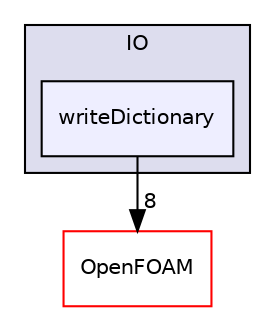 digraph "src/postProcessing/functionObjects/IO/writeDictionary" {
  bgcolor=transparent;
  compound=true
  node [ fontsize="10", fontname="Helvetica"];
  edge [ labelfontsize="10", labelfontname="Helvetica"];
  subgraph clusterdir_7e1bbf069e430012628b2cf2bdbee7f2 {
    graph [ bgcolor="#ddddee", pencolor="black", label="IO" fontname="Helvetica", fontsize="10", URL="dir_7e1bbf069e430012628b2cf2bdbee7f2.html"]
  dir_12ec05a0253edfe5786a9637a31c323e [shape=box, label="writeDictionary", style="filled", fillcolor="#eeeeff", pencolor="black", URL="dir_12ec05a0253edfe5786a9637a31c323e.html"];
  }
  dir_c5473ff19b20e6ec4dfe5c310b3778a8 [shape=box label="OpenFOAM" color="red" URL="dir_c5473ff19b20e6ec4dfe5c310b3778a8.html"];
  dir_12ec05a0253edfe5786a9637a31c323e->dir_c5473ff19b20e6ec4dfe5c310b3778a8 [headlabel="8", labeldistance=1.5 headhref="dir_002482_001888.html"];
}
